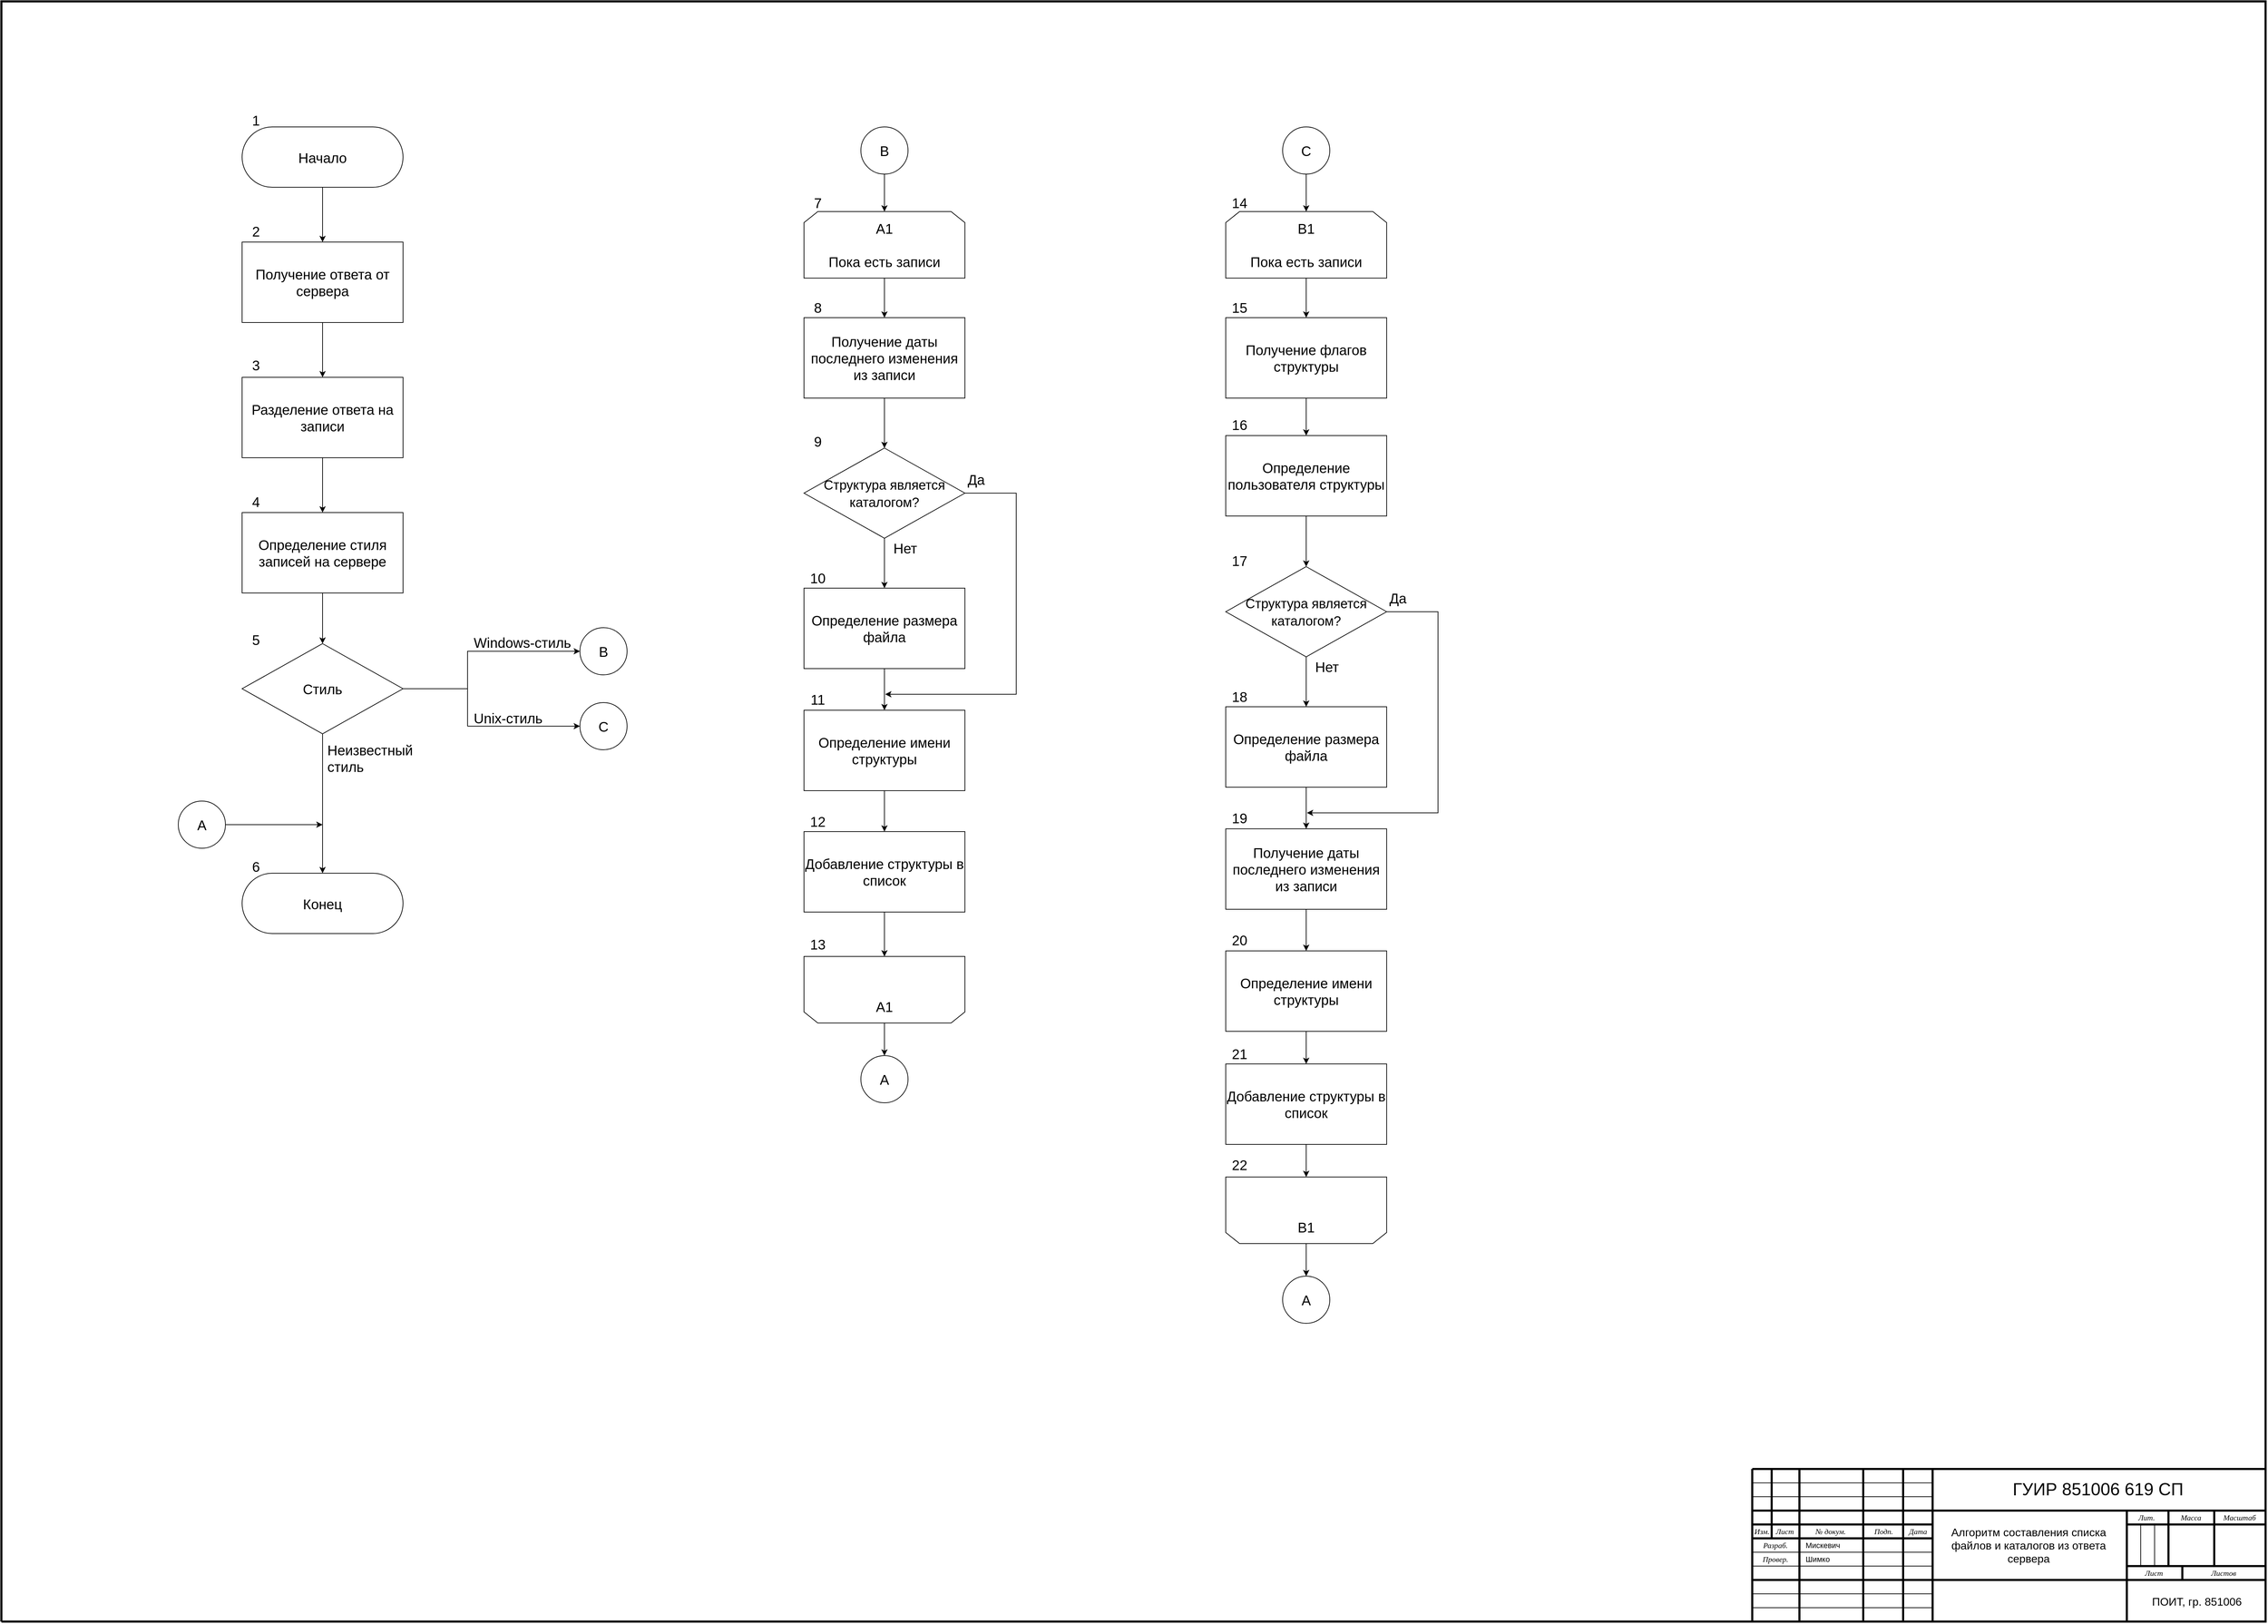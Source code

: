 <mxfile version="13.0.3" type="device"><diagram name="Page-1" id="Page-1"><mxGraphModel dx="5700" dy="592" grid="1" gridSize="1" guides="1" tooltips="1" connect="1" arrows="1" fold="1" page="1" pageScale="1" pageWidth="1169" pageHeight="827" background="none" math="0" shadow="0"><root><mxCell id="0"/><mxCell id="1" style="" parent="0"/><mxCell id="9" value="" style="verticalAlign=middle;align=center;vsdxID=1;fillColor=none;gradientColor=none;shape=stencil(nZBLDoAgDERP0z3SIyjew0SURgSD+Lu9kMZoXLhwN9O+tukAlrNpJg1SzDH4QW/URgNYgZTkjA4UkwJUgGXng+6DX1zLfmoymdXo17xh5zmRJ6Q42BWCfc2oJfdAr+Yv+AP9Cb7OJ3H/2JG1HNGz/84klThPVCc=);strokeColor=#000000;strokeWidth=3;labelBackgroundColor=none;rounded=0;html=1;whiteSpace=wrap;" parent="1" vertex="1"><mxGeometry x="-3760" y="63" width="3264" height="2336" as="geometry"/></mxCell><mxCell id="187" style="vsdxID=28;edgeStyle=none;startArrow=none;endArrow=none;startSize=5;endSize=5;strokeWidth=3;strokeColor=#000000;spacingTop=0;spacingBottom=0;spacingLeft=0;spacingRight=0;verticalAlign=middle;html=1;labelBackgroundColor=none;rounded=0;" parent="1" edge="1"><mxGeometry relative="1" as="geometry"><Array as="points"/><mxPoint x="-616" y="2319" as="sourcePoint"/><mxPoint x="-616" y="2339" as="targetPoint"/></mxGeometry></mxCell><mxCell id="186" style="vsdxID=27;edgeStyle=none;startArrow=none;endArrow=none;startSize=5;endSize=5;strokeWidth=3;strokeColor=#000000;spacingTop=0;spacingBottom=0;spacingLeft=0;spacingRight=0;verticalAlign=middle;html=1;labelBackgroundColor=none;rounded=0;" parent="1" edge="1"><mxGeometry relative="1" as="geometry"><Array as="points"/><mxPoint x="-570" y="2239" as="sourcePoint"/><mxPoint x="-570" y="2319" as="targetPoint"/></mxGeometry></mxCell><mxCell id="185" style="vsdxID=26;edgeStyle=none;startArrow=none;endArrow=none;startSize=5;endSize=5;strokeWidth=3;strokeColor=#000000;spacingTop=0;spacingBottom=0;spacingLeft=0;spacingRight=0;verticalAlign=middle;html=1;labelBackgroundColor=none;rounded=0;" parent="1" edge="1"><mxGeometry relative="1" as="geometry"><Array as="points"/><mxPoint x="-636" y="2239" as="sourcePoint"/><mxPoint x="-636" y="2319" as="targetPoint"/></mxGeometry></mxCell><mxCell id="184" style="vsdxID=25;edgeStyle=none;startArrow=none;endArrow=none;startSize=5;endSize=5;strokeColor=#000000;spacingTop=0;spacingBottom=0;spacingLeft=0;spacingRight=0;verticalAlign=middle;html=1;labelBackgroundColor=none;rounded=0;" parent="1" edge="1"><mxGeometry relative="1" as="geometry"><Array as="points"/><mxPoint x="-656" y="2259" as="sourcePoint"/><mxPoint x="-656" y="2319" as="targetPoint"/></mxGeometry></mxCell><mxCell id="183" style="vsdxID=24;edgeStyle=none;startArrow=none;endArrow=none;startSize=5;endSize=5;strokeColor=#000000;spacingTop=0;spacingBottom=0;spacingLeft=0;spacingRight=0;verticalAlign=middle;html=1;labelBackgroundColor=none;rounded=0;" parent="1" edge="1"><mxGeometry relative="1" as="geometry"><Array as="points"/><mxPoint x="-676" y="2259" as="sourcePoint"/><mxPoint x="-676" y="2319" as="targetPoint"/></mxGeometry></mxCell><mxCell id="182" style="vsdxID=23;edgeStyle=none;startArrow=none;endArrow=none;startSize=5;endSize=5;strokeWidth=3;strokeColor=#000000;spacingTop=0;spacingBottom=0;spacingLeft=0;spacingRight=0;verticalAlign=middle;html=1;labelBackgroundColor=none;rounded=0;" parent="1" edge="1"><mxGeometry relative="1" as="geometry"><mxPoint as="offset"/><Array as="points"/><mxPoint x="-696" y="2259" as="sourcePoint"/><mxPoint x="-496" y="2259" as="targetPoint"/></mxGeometry></mxCell><mxCell id="181" style="vsdxID=22;edgeStyle=none;startArrow=none;endArrow=none;startSize=5;endSize=5;strokeWidth=3;strokeColor=#000000;spacingTop=0;spacingBottom=0;spacingLeft=0;spacingRight=0;verticalAlign=middle;html=1;labelBackgroundColor=none;rounded=0;" parent="1" edge="1"><mxGeometry relative="1" as="geometry"><mxPoint as="offset"/><Array as="points"/><mxPoint x="-696" y="2319" as="sourcePoint"/><mxPoint x="-496" y="2319" as="targetPoint"/></mxGeometry></mxCell><mxCell id="180" style="vsdxID=21;edgeStyle=none;startArrow=none;endArrow=none;startSize=5;endSize=5;strokeWidth=3;strokeColor=#000000;spacingTop=0;spacingBottom=0;spacingLeft=0;spacingRight=0;verticalAlign=middle;html=1;labelBackgroundColor=none;rounded=0;" parent="1" edge="1"><mxGeometry relative="1" as="geometry"><Array as="points"/><mxPoint x="-1208" y="2179" as="sourcePoint"/><mxPoint x="-1208" y="2279" as="targetPoint"/></mxGeometry></mxCell><mxCell id="179" style="vsdxID=20;edgeStyle=none;startArrow=none;endArrow=none;startSize=5;endSize=5;strokeColor=#000000;spacingTop=0;spacingBottom=0;spacingLeft=0;spacingRight=0;verticalAlign=middle;html=1;labelBackgroundColor=none;rounded=0;" parent="1" edge="1"><mxGeometry relative="1" as="geometry"><mxPoint as="offset"/><Array as="points"/><mxPoint x="-1236" y="2199" as="sourcePoint"/><mxPoint x="-976" y="2199" as="targetPoint"/></mxGeometry></mxCell><mxCell id="178" style="vsdxID=19;edgeStyle=none;startArrow=none;endArrow=none;startSize=5;endSize=5;strokeColor=#000000;spacingTop=0;spacingBottom=0;spacingLeft=0;spacingRight=0;verticalAlign=middle;html=1;labelBackgroundColor=none;rounded=0;" parent="1" edge="1"><mxGeometry relative="1" as="geometry"><mxPoint as="offset"/><Array as="points"/><mxPoint x="-1236" y="2219" as="sourcePoint"/><mxPoint x="-976" y="2219" as="targetPoint"/></mxGeometry></mxCell><mxCell id="177" style="vsdxID=18;edgeStyle=none;startArrow=none;endArrow=none;startSize=5;endSize=5;strokeWidth=3;strokeColor=#000000;spacingTop=0;spacingBottom=0;spacingLeft=0;spacingRight=0;verticalAlign=middle;html=1;labelBackgroundColor=none;rounded=0;" parent="1" edge="1"><mxGeometry relative="1" as="geometry"><mxPoint as="offset"/><Array as="points"/><mxPoint x="-1236" y="2259" as="sourcePoint"/><mxPoint x="-976" y="2259" as="targetPoint"/></mxGeometry></mxCell><mxCell id="176" value="" style="vsdxID=17;edgeStyle=none;startArrow=none;endArrow=none;startSize=5;endSize=5;strokeWidth=3;strokeColor=#000000;spacingTop=0;spacingBottom=0;spacingLeft=0;spacingRight=0;verticalAlign=middle;html=1;labelBackgroundColor=none;rounded=0;align=center;" parent="1" edge="1"><mxGeometry relative="1" as="geometry"><mxPoint as="offset"/><Array as="points"/><mxPoint x="-1236" y="2279" as="sourcePoint"/><mxPoint x="-976" y="2279" as="targetPoint"/></mxGeometry></mxCell><mxCell id="175" style="vsdxID=16;edgeStyle=none;startArrow=none;endArrow=none;startSize=5;endSize=5;strokeColor=#000000;spacingTop=0;spacingBottom=0;spacingLeft=0;spacingRight=0;verticalAlign=middle;html=1;labelBackgroundColor=none;rounded=0;" parent="1" edge="1"><mxGeometry relative="1" as="geometry"><mxPoint as="offset"/><Array as="points"/><mxPoint x="-1236" y="2299" as="sourcePoint"/><mxPoint x="-976" y="2299" as="targetPoint"/></mxGeometry></mxCell><mxCell id="174" style="vsdxID=15;edgeStyle=none;startArrow=none;endArrow=none;startSize=5;endSize=5;strokeColor=#000000;spacingTop=0;spacingBottom=0;spacingLeft=0;spacingRight=0;verticalAlign=middle;html=1;labelBackgroundColor=none;rounded=0;" parent="1" edge="1"><mxGeometry relative="1" as="geometry"><mxPoint as="offset"/><Array as="points"/><mxPoint x="-1236" y="2319" as="sourcePoint"/><mxPoint x="-976" y="2319" as="targetPoint"/></mxGeometry></mxCell><mxCell id="173" value="" style="vsdxID=14;edgeStyle=none;startArrow=none;endArrow=none;startSize=5;endSize=5;strokeColor=#000000;spacingTop=0;spacingBottom=0;spacingLeft=0;spacingRight=0;verticalAlign=middle;html=1;labelBackgroundColor=none;rounded=0;align=center;" parent="1" edge="1"><mxGeometry relative="1" as="geometry"><mxPoint as="offset"/><Array as="points"/><mxPoint x="-1236" y="2359" as="sourcePoint"/><mxPoint x="-976" y="2359" as="targetPoint"/></mxGeometry></mxCell><mxCell id="172" style="vsdxID=13;edgeStyle=none;startArrow=none;endArrow=none;startSize=5;endSize=5;strokeColor=#000000;spacingTop=0;spacingBottom=0;spacingLeft=0;spacingRight=0;verticalAlign=middle;html=1;labelBackgroundColor=none;rounded=0;" parent="1" edge="1"><mxGeometry relative="1" as="geometry"><mxPoint as="offset"/><Array as="points"/><mxPoint x="-1236" y="2379" as="sourcePoint"/><mxPoint x="-976" y="2379" as="targetPoint"/></mxGeometry></mxCell><mxCell id="171" style="vsdxID=12;edgeStyle=none;startArrow=none;endArrow=none;startSize=5;endSize=5;strokeWidth=3;strokeColor=#000000;spacingTop=0;spacingBottom=0;spacingLeft=0;spacingRight=0;verticalAlign=middle;html=1;labelBackgroundColor=none;rounded=0;" parent="1" edge="1"><mxGeometry relative="1" as="geometry"><Array as="points"/><mxPoint x="-696" y="2399" as="sourcePoint"/><mxPoint x="-696" y="2239" as="targetPoint"/></mxGeometry></mxCell><mxCell id="170" style="vsdxID=11;edgeStyle=none;startArrow=none;endArrow=none;startSize=5;endSize=5;strokeWidth=3;strokeColor=#000000;spacingTop=0;spacingBottom=0;spacingLeft=0;spacingRight=0;verticalAlign=middle;html=1;labelBackgroundColor=none;rounded=0;" parent="1" edge="1"><mxGeometry relative="1" as="geometry"><Array as="points"/><mxPoint x="-976" y="2399" as="sourcePoint"/><mxPoint x="-976" y="2179" as="targetPoint"/></mxGeometry></mxCell><mxCell id="169" style="vsdxID=10;edgeStyle=none;startArrow=none;endArrow=none;startSize=5;endSize=5;strokeWidth=3;strokeColor=#000000;spacingTop=0;spacingBottom=0;spacingLeft=0;spacingRight=0;verticalAlign=middle;html=1;labelBackgroundColor=none;rounded=0;" parent="1" edge="1"><mxGeometry relative="1" as="geometry"><Array as="points"/><mxPoint x="-1018.5" y="2399" as="sourcePoint"/><mxPoint x="-1018.5" y="2179" as="targetPoint"/></mxGeometry></mxCell><mxCell id="168" style="vsdxID=9;edgeStyle=none;startArrow=none;endArrow=none;startSize=5;endSize=5;strokeWidth=3;strokeColor=#000000;spacingTop=0;spacingBottom=0;spacingLeft=0;spacingRight=0;verticalAlign=middle;html=1;labelBackgroundColor=none;rounded=0;" parent="1" edge="1"><mxGeometry relative="1" as="geometry"><Array as="points"/><mxPoint x="-1076" y="2399" as="sourcePoint"/><mxPoint x="-1076" y="2179" as="targetPoint"/></mxGeometry></mxCell><mxCell id="167" style="vsdxID=8;edgeStyle=none;startArrow=none;endArrow=none;startSize=5;endSize=5;strokeWidth=3;strokeColor=#000000;spacingTop=0;spacingBottom=0;spacingLeft=0;spacingRight=0;verticalAlign=middle;html=1;labelBackgroundColor=none;rounded=0;" parent="1" edge="1"><mxGeometry relative="1" as="geometry"><Array as="points"/><mxPoint x="-1168" y="2399" as="sourcePoint"/><mxPoint x="-1168" y="2179" as="targetPoint"/></mxGeometry></mxCell><mxCell id="166" value="" style="vsdxID=7;edgeStyle=none;startArrow=none;endArrow=none;startSize=5;endSize=5;strokeWidth=3;strokeColor=#000000;spacingTop=0;spacingBottom=0;spacingLeft=0;spacingRight=0;verticalAlign=middle;html=1;labelBackgroundColor=none;rounded=0;align=center;" parent="1" edge="1"><mxGeometry relative="1" as="geometry"><mxPoint as="offset"/><Array as="points"/><mxPoint x="-1236" y="2339" as="sourcePoint"/><mxPoint x="-496" y="2339" as="targetPoint"/></mxGeometry></mxCell><mxCell id="165" style="vsdxID=6;edgeStyle=none;startArrow=none;endArrow=none;startSize=5;endSize=5;strokeWidth=3;strokeColor=#000000;spacingTop=0;spacingBottom=0;spacingLeft=0;spacingRight=0;verticalAlign=middle;html=1;labelBackgroundColor=none;rounded=0;" parent="1" edge="1"><mxGeometry relative="1" as="geometry"><mxPoint as="offset"/><Array as="points"/><mxPoint x="-1236" y="2239" as="sourcePoint"/><mxPoint x="-496" y="2239" as="targetPoint"/></mxGeometry></mxCell><mxCell id="164" style="vsdxID=2;edgeStyle=none;startArrow=none;endArrow=none;startSize=5;endSize=5;strokeWidth=3;strokeColor=#000000;spacingTop=0;spacingBottom=0;spacingLeft=0;spacingRight=0;verticalAlign=middle;html=1;labelBackgroundColor=none;rounded=0;" parent="1" edge="1"><mxGeometry relative="1" as="geometry"><mxPoint as="offset"/><Array as="points"/><mxPoint x="-1236" y="2179" as="sourcePoint"/><mxPoint x="-496" y="2179" as="targetPoint"/></mxGeometry></mxCell><mxCell id="163" style="vsdxID=5;edgeStyle=none;startArrow=none;endArrow=none;startSize=5;endSize=5;strokeWidth=3;strokeColor=#000000;spacingTop=0;spacingBottom=0;spacingLeft=0;spacingRight=0;verticalAlign=middle;html=1;labelBackgroundColor=none;rounded=0;" parent="1" edge="1"><mxGeometry relative="1" as="geometry"><Array as="points"/><mxPoint x="-1236" y="2399" as="sourcePoint"/><mxPoint x="-1236" y="2179" as="targetPoint"/></mxGeometry></mxCell><mxCell id="10" value="&lt;font style=&quot;font-size:11px;font-family:Arial Cyr;color:#000000;direction:ltr;letter-spacing:0px;line-height:120%;opacity:1&quot;&gt;&lt;i&gt;Провер.&lt;br/&gt;&lt;/i&gt;&lt;/font&gt;" style="verticalAlign=middle;align=center;vsdxID=32;fillColor=none;gradientColor=none;strokeColor=none;labelBackgroundColor=none;rounded=0;html=1;whiteSpace=wrap;" parent="1" vertex="1"><mxGeometry x="-1235" y="2299" width="65" height="19" as="geometry"/></mxCell><mxCell id="11" value="&lt;font style=&quot;font-size:11px;font-family:Arial Cyr;color:#000000;direction:ltr;letter-spacing:0px;line-height:120%;opacity:1&quot;&gt;&lt;i&gt;Разраб.&lt;br/&gt;&lt;/i&gt;&lt;/font&gt;" style="verticalAlign=middle;align=center;vsdxID=33;fillColor=none;gradientColor=none;strokeColor=none;labelBackgroundColor=none;rounded=0;html=1;whiteSpace=wrap;" parent="1" vertex="1"><mxGeometry x="-1235" y="2280" width="65" height="17" as="geometry"/></mxCell><mxCell id="12" value="&lt;font style=&quot;font-size:11px;font-family:Arial Cyr;color:#000000;direction:ltr;letter-spacing:0px;line-height:120%;opacity:1&quot;&gt;&lt;i&gt;Изм.&lt;br/&gt;&lt;/i&gt;&lt;/font&gt;" style="verticalAlign=middle;align=center;vsdxID=34;fillColor=none;gradientColor=none;strokeColor=none;labelBackgroundColor=none;rounded=0;html=1;whiteSpace=wrap;" parent="1" vertex="1"><mxGeometry x="-1240" y="2260" width="36" height="17" as="geometry"/></mxCell><mxCell id="13" value="&lt;font style=&quot;font-size:11px;font-family:Arial Cyr;color:#000000;direction:ltr;letter-spacing:0px;line-height:120%;opacity:1&quot;&gt;&lt;i&gt;Лист&lt;br/&gt;&lt;/i&gt;&lt;/font&gt;" style="verticalAlign=middle;align=center;vsdxID=35;fillColor=none;gradientColor=none;strokeColor=none;labelBackgroundColor=none;rounded=0;html=1;whiteSpace=wrap;" parent="1" vertex="1"><mxGeometry x="-1210" y="2260" width="42" height="17" as="geometry"/></mxCell><mxCell id="14" value="&lt;font style=&quot;font-size:11px;font-family:Arial Cyr;color:#000000;direction:ltr;letter-spacing:0px;line-height:120%;opacity:1&quot;&gt;&lt;i&gt;№ докум.&lt;br/&gt;&lt;/i&gt;&lt;/font&gt;" style="verticalAlign=middle;align=center;vsdxID=36;fillColor=none;gradientColor=none;strokeColor=none;labelBackgroundColor=none;rounded=0;html=1;whiteSpace=wrap;" parent="1" vertex="1"><mxGeometry x="-1167" y="2260" width="88" height="17" as="geometry"/></mxCell><mxCell id="15" value="&lt;font style=&quot;font-size:11px;font-family:Arial Cyr;color:#000000;direction:ltr;letter-spacing:0px;line-height:120%;opacity:1&quot;&gt;&lt;i&gt;Подп.&lt;br/&gt;&lt;/i&gt;&lt;/font&gt;" style="verticalAlign=middle;align=center;vsdxID=41;fillColor=none;gradientColor=none;strokeColor=none;labelBackgroundColor=none;rounded=0;html=1;whiteSpace=wrap;" parent="1" vertex="1"><mxGeometry x="-1075" y="2260" width="57" height="17" as="geometry"/></mxCell><mxCell id="16" value="&lt;font style=&quot;font-size:11px;font-family:Arial Cyr;color:#000000;direction:ltr;letter-spacing:0px;line-height:120%;opacity:1&quot;&gt;&lt;i&gt;Дата&lt;br/&gt;&lt;/i&gt;&lt;/font&gt;" style="verticalAlign=middle;align=center;vsdxID=42;fillColor=none;gradientColor=none;strokeColor=none;labelBackgroundColor=none;rounded=0;html=1;whiteSpace=wrap;" parent="1" vertex="1"><mxGeometry x="-1018" y="2260" width="42" height="17" as="geometry"/></mxCell><mxCell id="17" value="&lt;font style=&quot;font-size:11px;font-family:Arial Cyr;color:#000000;direction:ltr;letter-spacing:0px;line-height:120%;opacity:1&quot;&gt;&lt;i&gt;Лит.&lt;br/&gt;&lt;/i&gt;&lt;/font&gt;" style="verticalAlign=middle;align=center;vsdxID=43;fillColor=none;gradientColor=none;strokeColor=none;labelBackgroundColor=none;rounded=0;html=1;whiteSpace=wrap;" parent="1" vertex="1"><mxGeometry x="-696" y="2240" width="57" height="17" as="geometry"/></mxCell><mxCell id="18" value="&lt;font style=&quot;font-size:11px;font-family:Arial Cyr;color:#000000;direction:ltr;letter-spacing:0px;line-height:120%;opacity:1&quot;&gt;&lt;i&gt;Масса&lt;br/&gt;&lt;/i&gt;&lt;/font&gt;" style="verticalAlign=middle;align=center;vsdxID=44;fillColor=none;gradientColor=none;strokeColor=none;labelBackgroundColor=none;rounded=0;html=1;whiteSpace=wrap;" parent="1" vertex="1"><mxGeometry x="-635" y="2240" width="63" height="17" as="geometry"/></mxCell><mxCell id="19" value="&lt;font style=&quot;font-size:11px;font-family:Arial Cyr;color:#000000;direction:ltr;letter-spacing:0px;line-height:120%;opacity:1&quot;&gt;&lt;i&gt;Масштаб&lt;br/&gt;&lt;/i&gt;&lt;/font&gt;" style="verticalAlign=middle;align=center;vsdxID=45;fillColor=none;gradientColor=none;strokeColor=none;labelBackgroundColor=none;rounded=0;html=1;whiteSpace=wrap;" parent="1" vertex="1"><mxGeometry x="-569" y="2240" width="71" height="17" as="geometry"/></mxCell><mxCell id="20" value="&lt;font style=&quot;font-size:11px;font-family:Arial Cyr;color:#000000;direction:ltr;letter-spacing:0px;line-height:120%;opacity:1&quot;&gt;&lt;i&gt;Листов&lt;br/&gt;&lt;/i&gt;&lt;/font&gt;" style="verticalAlign=middle;align=center;vsdxID=46;fillColor=none;gradientColor=none;strokeColor=none;labelBackgroundColor=none;rounded=0;html=1;whiteSpace=wrap;" parent="1" vertex="1"><mxGeometry x="-615" y="2320" width="117" height="17" as="geometry"/></mxCell><mxCell id="21" value="&lt;font style=&quot;font-size:11px;font-family:Arial Cyr;color:#000000;direction:ltr;letter-spacing:0px;line-height:120%;opacity:1&quot;&gt;&lt;i&gt;Лист&lt;br/&gt;&lt;/i&gt;&lt;/font&gt;" style="verticalAlign=middle;align=center;vsdxID=47;fillColor=none;gradientColor=none;strokeColor=none;labelBackgroundColor=none;rounded=0;html=1;whiteSpace=wrap;" parent="1" vertex="1"><mxGeometry x="-695" y="2320" width="76" height="17" as="geometry"/></mxCell><mxCell id="22" value="&lt;p style=&quot;margin-left: 0 ; margin-right: 0 ; margin-top: 0px ; margin-bottom: 0px ; text-indent: 0 ; direction: ltr&quot;&gt;&lt;font style=&quot;font-size: 25px ; font-family: &amp;#34;arial&amp;#34; ; color: #000000 ; direction: ltr ; letter-spacing: 0px ; line-height: 120% ; opacity: 1&quot;&gt;ГУИР 8&lt;/font&gt;&lt;font style=&quot;font-size: 25px ; font-family: &amp;#34;arial&amp;#34; ; color: #000000 ; direction: ltr ; letter-spacing: 0px ; line-height: 120% ; opacity: 1&quot;&gt;51006&lt;/font&gt;&lt;font style=&quot;font-size: 25px ; font-family: &amp;#34;arial&amp;#34; ; color: #000000 ; direction: ltr ; letter-spacing: 0px ; line-height: 120% ; opacity: 1&quot;&gt; &lt;/font&gt;&lt;font style=&quot;font-size: 25px ; font-family: &amp;#34;arial&amp;#34; ; color: #000000 ; direction: ltr ; letter-spacing: 0px ; line-height: 120% ; opacity: 1&quot;&gt;619&lt;/font&gt;&lt;font style=&quot;font-size: 25px ; font-family: &amp;#34;arial&amp;#34; ; color: #000000 ; direction: ltr ; letter-spacing: 0px ; line-height: 120% ; opacity: 1&quot;&gt;&amp;nbsp;СП&lt;/font&gt;&lt;font style=&quot;font-size: 19px ; color: #000000 ; direction: ltr ; letter-spacing: 0px ; line-height: 120% ; opacity: 1&quot;&gt;&lt;i&gt;&lt;br&gt;&lt;/i&gt;&lt;/font&gt;&lt;/p&gt;" style="verticalAlign=middle;align=center;vsdxID=97;fillColor=none;gradientColor=none;strokeColor=none;labelBackgroundColor=none;rounded=0;html=1;whiteSpace=wrap;" parent="1" vertex="1"><mxGeometry x="-977" y="2177" width="479" height="60" as="geometry"/></mxCell><mxCell id="23" value="&lt;font style=&quot;font-size: 16px ; font-family: &amp;#34;arial&amp;#34; ; color: #000000 ; direction: ltr ; letter-spacing: 0px ; line-height: 120% ; opacity: 1&quot;&gt;Алгоритм составления списка&lt;br&gt;файлов и каталогов из ответа&lt;br&gt;сервера&lt;br&gt;&lt;/font&gt;" style="verticalAlign=middle;align=center;vsdxID=98;fillColor=none;gradientColor=none;strokeColor=none;labelBackgroundColor=none;rounded=0;html=1;whiteSpace=wrap;" parent="1" vertex="1"><mxGeometry x="-977" y="2238" width="279" height="101" as="geometry"/></mxCell><mxCell id="137" value="&lt;font style=&quot;font-size: 16px ; font-family: &amp;#34;arial&amp;#34; ; color: #000000 ; direction: ltr ; letter-spacing: 0px ; line-height: 120% ; opacity: 1&quot;&gt;ПОИТ, гр. 851006&lt;br&gt;&lt;/font&gt;" style="verticalAlign=middle;align=center;vsdxID=256;fillColor=none;gradientColor=none;shape=stencil(nZBLDoAgDERP0z3SIyjew0SURgSD+Lu9kMZoXLhwN9O+tukAlrNpJg1SzDH4QW/URgNYgZTkjA4UkwJUgGXng+6DX1zLfmoymdXo17xh5zmRJ6Q42BWCfc2oJfdAr+Yv+AP9Cb7OJ3H/2JG1HNGz/84klThPVCc=);strokeColor=none;labelBackgroundColor=none;rounded=0;html=1;whiteSpace=wrap;" parent="1" vertex="1"><mxGeometry x="-696" y="2342" width="202" height="56" as="geometry"/></mxCell><mxCell id="138" value="&lt;font style=&quot;font-size: 11px ; font-family: &amp;#34;arial&amp;#34; ; color: #000000 ; direction: ltr ; letter-spacing: 0px ; line-height: 120% ; opacity: 1&quot;&gt;Мискевич&lt;br&gt;&lt;/font&gt;" style="verticalAlign=middle;align=left;vsdxID=257;fillColor=none;gradientColor=none;shape=stencil(nZBLDoAgDERP0z3SIyjew0SURgSD+Lu9kMZoXLhwN9O+tukAlrNpJg1SzDH4QW/URgNYgZTkjA4UkwJUgGXng+6DX1zLfmoymdXo17xh5zmRJ6Q42BWCfc2oJfdAr+Yv+AP9Cb7OJ3H/2JG1HNGz/84klThPVCc=);strokeColor=none;labelBackgroundColor=none;rounded=0;html=1;whiteSpace=wrap;" parent="1" vertex="1"><mxGeometry x="-1161" y="2278.5" width="76" height="20" as="geometry"/></mxCell><mxCell id="139" value="&lt;font style=&quot;font-size: 11px ; font-family: &amp;#34;arial&amp;#34; ; color: #000000 ; direction: ltr ; letter-spacing: 0px ; line-height: 120% ; opacity: 1&quot;&gt;Шимко&lt;br&gt;&lt;/font&gt;" style="verticalAlign=middle;align=left;vsdxID=259;fillColor=none;gradientColor=none;shape=stencil(nZBLDoAgDERP0z3SIyjew0SURgSD+Lu9kMZoXLhwN9O+tukAlrNpJg1SzDH4QW/URgNYgZTkjA4UkwJUgGXng+6DX1zLfmoymdXo17xh5zmRJ6Q42BWCfc2oJfdAr+Yv+AP9Cb7OJ3H/2JG1HNGz/84klThPVCc=);strokeColor=none;labelBackgroundColor=none;rounded=0;html=1;whiteSpace=wrap;" parent="1" vertex="1"><mxGeometry x="-1161" y="2300" width="64" height="17" as="geometry"/></mxCell><mxCell id="K4WCHlvxsYglgdNWJ7Ca-189" value="" style="edgeStyle=orthogonalEdgeStyle;rounded=0;orthogonalLoop=1;jettySize=auto;html=1;" parent="1" source="NdEdNKgXSNXEEGzLqOUd-222" target="K4WCHlvxsYglgdNWJ7Ca-188" edge="1"><mxGeometry relative="1" as="geometry"/></mxCell><mxCell id="NdEdNKgXSNXEEGzLqOUd-222" value="&lt;font style=&quot;font-size: 20px;&quot;&gt;Начало&lt;/font&gt;" style="rounded=1;whiteSpace=wrap;html=1;align=center;arcSize=50;fontSize=20;" parent="1" vertex="1"><mxGeometry x="-3413" y="244" width="232" height="87" as="geometry"/></mxCell><mxCell id="NdEdNKgXSNXEEGzLqOUd-309" value="1" style="text;html=1;strokeColor=none;fillColor=none;align=center;verticalAlign=middle;whiteSpace=wrap;rounded=0;fontSize=20;" parent="1" vertex="1"><mxGeometry x="-3413" y="224" width="40" height="20" as="geometry"/></mxCell><mxCell id="fA3ZetFveomSPNC6U7Pi-217" style="edgeStyle=orthogonalEdgeStyle;rounded=0;orthogonalLoop=1;jettySize=auto;html=1;exitX=1;exitY=0.5;exitDx=0;exitDy=0;entryX=0;entryY=0.5;entryDx=0;entryDy=0;" parent="1" edge="1"><mxGeometry relative="1" as="geometry"><mxPoint x="1275.5" y="950.5" as="sourcePoint"/></mxGeometry></mxCell><mxCell id="fA3ZetFveomSPNC6U7Pi-216" style="edgeStyle=orthogonalEdgeStyle;rounded=0;orthogonalLoop=1;jettySize=auto;html=1;exitX=1;exitY=0.5;exitDx=0;exitDy=0;entryX=0;entryY=0.5;entryDx=0;entryDy=0;" parent="1" edge="1"><mxGeometry relative="1" as="geometry"><mxPoint x="1510" y="950.5" as="sourcePoint"/></mxGeometry></mxCell><mxCell id="fA3ZetFveomSPNC6U7Pi-228" style="edgeStyle=orthogonalEdgeStyle;rounded=0;orthogonalLoop=1;jettySize=auto;html=1;exitX=1;exitY=0.5;exitDx=0;exitDy=0;entryX=0;entryY=0.5;entryDx=0;entryDy=0;" parent="1" edge="1"><mxGeometry relative="1" as="geometry"><mxPoint x="1275.5" y="1080.5" as="sourcePoint"/></mxGeometry></mxCell><mxCell id="K4WCHlvxsYglgdNWJ7Ca-191" value="" style="edgeStyle=orthogonalEdgeStyle;rounded=0;orthogonalLoop=1;jettySize=auto;html=1;fontSize=20;" parent="1" source="K4WCHlvxsYglgdNWJ7Ca-188" target="K4WCHlvxsYglgdNWJ7Ca-190" edge="1"><mxGeometry relative="1" as="geometry"/></mxCell><mxCell id="K4WCHlvxsYglgdNWJ7Ca-188" value="Получение ответа от сервера" style="rounded=0;whiteSpace=wrap;html=1;fontSize=20;" parent="1" vertex="1"><mxGeometry x="-3413" y="410" width="232" height="116" as="geometry"/></mxCell><mxCell id="K4WCHlvxsYglgdNWJ7Ca-198" value="" style="edgeStyle=orthogonalEdgeStyle;rounded=0;orthogonalLoop=1;jettySize=auto;html=1;fontSize=20;" parent="1" source="K4WCHlvxsYglgdNWJ7Ca-190" target="K4WCHlvxsYglgdNWJ7Ca-192" edge="1"><mxGeometry relative="1" as="geometry"/></mxCell><mxCell id="K4WCHlvxsYglgdNWJ7Ca-190" value="Разделение ответа на записи" style="rounded=0;whiteSpace=wrap;html=1;fontSize=20;" parent="1" vertex="1"><mxGeometry x="-3413" y="605" width="232" height="116" as="geometry"/></mxCell><mxCell id="K4WCHlvxsYglgdNWJ7Ca-197" value="" style="edgeStyle=orthogonalEdgeStyle;rounded=0;orthogonalLoop=1;jettySize=auto;html=1;fontSize=20;" parent="1" source="K4WCHlvxsYglgdNWJ7Ca-192" target="K4WCHlvxsYglgdNWJ7Ca-196" edge="1"><mxGeometry relative="1" as="geometry"/></mxCell><mxCell id="K4WCHlvxsYglgdNWJ7Ca-192" value="Определение стиля записей на сервере" style="rounded=0;whiteSpace=wrap;html=1;fontSize=20;" parent="1" vertex="1"><mxGeometry x="-3413" y="800" width="232" height="116" as="geometry"/></mxCell><mxCell id="K4WCHlvxsYglgdNWJ7Ca-193" value="2" style="text;html=1;strokeColor=none;fillColor=none;align=center;verticalAlign=middle;whiteSpace=wrap;rounded=0;fontSize=20;" parent="1" vertex="1"><mxGeometry x="-3413" y="384" width="40" height="20" as="geometry"/></mxCell><mxCell id="K4WCHlvxsYglgdNWJ7Ca-194" value="3" style="text;html=1;strokeColor=none;fillColor=none;align=center;verticalAlign=middle;whiteSpace=wrap;rounded=0;fontSize=20;" parent="1" vertex="1"><mxGeometry x="-3413" y="577" width="40" height="20" as="geometry"/></mxCell><mxCell id="K4WCHlvxsYglgdNWJ7Ca-195" value="4" style="text;html=1;strokeColor=none;fillColor=none;align=center;verticalAlign=middle;whiteSpace=wrap;rounded=0;fontSize=20;" parent="1" vertex="1"><mxGeometry x="-3413" y="774" width="40" height="20" as="geometry"/></mxCell><mxCell id="K4WCHlvxsYglgdNWJ7Ca-206" value="" style="edgeStyle=orthogonalEdgeStyle;rounded=0;orthogonalLoop=1;jettySize=auto;html=1;fontSize=20;entryX=0.5;entryY=0;entryDx=0;entryDy=0;" parent="1" source="K4WCHlvxsYglgdNWJ7Ca-196" target="K4WCHlvxsYglgdNWJ7Ca-204" edge="1"><mxGeometry relative="1" as="geometry"><mxPoint x="-3297" y="1199" as="targetPoint"/></mxGeometry></mxCell><mxCell id="K4WCHlvxsYglgdNWJ7Ca-214" value="" style="edgeStyle=orthogonalEdgeStyle;rounded=0;orthogonalLoop=1;jettySize=auto;html=1;fontSize=20;entryX=0;entryY=0.5;entryDx=0;entryDy=0;" parent="1" source="K4WCHlvxsYglgdNWJ7Ca-196" target="K4WCHlvxsYglgdNWJ7Ca-210" edge="1"><mxGeometry relative="1" as="geometry"><mxPoint x="-3101" y="1054" as="targetPoint"/><Array as="points"><mxPoint x="-3088" y="1054"/><mxPoint x="-3088" y="1000"/><mxPoint x="-2926" y="1000"/></Array></mxGeometry></mxCell><mxCell id="K4WCHlvxsYglgdNWJ7Ca-196" value="Стиль" style="rhombus;whiteSpace=wrap;html=1;fontSize=20;" parent="1" vertex="1"><mxGeometry x="-3413" y="989" width="232" height="130" as="geometry"/></mxCell><mxCell id="K4WCHlvxsYglgdNWJ7Ca-199" value="5" style="text;html=1;strokeColor=none;fillColor=none;align=center;verticalAlign=middle;whiteSpace=wrap;rounded=0;fontSize=20;" parent="1" vertex="1"><mxGeometry x="-3413" y="973" width="40" height="20" as="geometry"/></mxCell><mxCell id="K4WCHlvxsYglgdNWJ7Ca-204" value="&lt;font style=&quot;font-size: 20px&quot;&gt;Конец&lt;/font&gt;" style="rounded=1;whiteSpace=wrap;html=1;align=center;arcSize=50;fontSize=20;" parent="1" vertex="1"><mxGeometry x="-3413" y="1320" width="232" height="87" as="geometry"/></mxCell><mxCell id="K4WCHlvxsYglgdNWJ7Ca-207" value="6" style="text;html=1;strokeColor=none;fillColor=none;align=center;verticalAlign=middle;whiteSpace=wrap;rounded=0;fontSize=20;" parent="1" vertex="1"><mxGeometry x="-3413" y="1300" width="40" height="20" as="geometry"/></mxCell><mxCell id="K4WCHlvxsYglgdNWJ7Ca-208" value="Неизвестный&lt;br&gt;стиль" style="text;html=1;strokeColor=none;fillColor=none;align=left;verticalAlign=middle;whiteSpace=wrap;rounded=0;fontSize=20;" parent="1" vertex="1"><mxGeometry x="-3292" y="1122" width="136" height="64" as="geometry"/></mxCell><mxCell id="K4WCHlvxsYglgdNWJ7Ca-210" value="B" style="ellipse;whiteSpace=wrap;html=1;aspect=fixed;fontSize=20;align=center;" parent="1" vertex="1"><mxGeometry x="-2926" y="966" width="68" height="68" as="geometry"/></mxCell><mxCell id="K4WCHlvxsYglgdNWJ7Ca-212" value="C" style="ellipse;whiteSpace=wrap;html=1;aspect=fixed;fontSize=20;align=center;" parent="1" vertex="1"><mxGeometry x="-2926" y="1074" width="68" height="68" as="geometry"/></mxCell><mxCell id="K4WCHlvxsYglgdNWJ7Ca-216" value="" style="endArrow=none;html=1;fontSize=20;" parent="1" edge="1"><mxGeometry width="50" height="50" relative="1" as="geometry"><mxPoint x="-3088" y="1108" as="sourcePoint"/><mxPoint x="-3088" y="1054" as="targetPoint"/></mxGeometry></mxCell><mxCell id="K4WCHlvxsYglgdNWJ7Ca-219" value="" style="edgeStyle=orthogonalEdgeStyle;rounded=0;orthogonalLoop=1;jettySize=auto;html=1;fontSize=20;" parent="1" source="K4WCHlvxsYglgdNWJ7Ca-217" edge="1"><mxGeometry relative="1" as="geometry"><mxPoint x="-3297" y="1250" as="targetPoint"/></mxGeometry></mxCell><mxCell id="K4WCHlvxsYglgdNWJ7Ca-217" value="A" style="ellipse;whiteSpace=wrap;html=1;aspect=fixed;fontSize=20;align=center;" parent="1" vertex="1"><mxGeometry x="-3505" y="1216" width="68" height="68" as="geometry"/></mxCell><mxCell id="K4WCHlvxsYglgdNWJ7Ca-220" value="" style="endArrow=classic;html=1;fontSize=20;entryX=0;entryY=0.5;entryDx=0;entryDy=0;" parent="1" target="K4WCHlvxsYglgdNWJ7Ca-212" edge="1"><mxGeometry width="50" height="50" relative="1" as="geometry"><mxPoint x="-3088" y="1108" as="sourcePoint"/><mxPoint x="-2935" y="1125" as="targetPoint"/></mxGeometry></mxCell><mxCell id="K4WCHlvxsYglgdNWJ7Ca-221" value="Windows-стиль" style="text;html=1;strokeColor=none;fillColor=none;align=left;verticalAlign=middle;whiteSpace=wrap;rounded=0;fontSize=20;" parent="1" vertex="1"><mxGeometry x="-3081" y="975" width="155" height="24" as="geometry"/></mxCell><mxCell id="K4WCHlvxsYglgdNWJ7Ca-222" value="Unix-стиль" style="text;html=1;strokeColor=none;fillColor=none;align=left;verticalAlign=middle;whiteSpace=wrap;rounded=0;fontSize=20;" parent="1" vertex="1"><mxGeometry x="-3081" y="1085" width="155" height="21" as="geometry"/></mxCell><mxCell id="K4WCHlvxsYglgdNWJ7Ca-225" value="" style="edgeStyle=orthogonalEdgeStyle;rounded=0;orthogonalLoop=1;jettySize=auto;html=1;fontSize=20;" parent="1" source="K4WCHlvxsYglgdNWJ7Ca-223" target="K4WCHlvxsYglgdNWJ7Ca-224" edge="1"><mxGeometry relative="1" as="geometry"/></mxCell><mxCell id="K4WCHlvxsYglgdNWJ7Ca-223" value="B" style="ellipse;whiteSpace=wrap;html=1;aspect=fixed;fontSize=20;align=center;" parent="1" vertex="1"><mxGeometry x="-2521" y="244" width="68" height="68" as="geometry"/></mxCell><mxCell id="K4WCHlvxsYglgdNWJ7Ca-230" value="" style="edgeStyle=orthogonalEdgeStyle;rounded=0;orthogonalLoop=1;jettySize=auto;html=1;fontSize=20;" parent="1" source="K4WCHlvxsYglgdNWJ7Ca-224" target="K4WCHlvxsYglgdNWJ7Ca-228" edge="1"><mxGeometry relative="1" as="geometry"/></mxCell><mxCell id="K4WCHlvxsYglgdNWJ7Ca-224" value="A1&lt;br&gt;&lt;br&gt;Пока есть записи" style="shape=loopLimit;whiteSpace=wrap;html=1;fontSize=20;align=center;" parent="1" vertex="1"><mxGeometry x="-2603" y="366" width="232" height="96" as="geometry"/></mxCell><mxCell id="K4WCHlvxsYglgdNWJ7Ca-226" value="7" style="text;html=1;strokeColor=none;fillColor=none;align=center;verticalAlign=middle;whiteSpace=wrap;rounded=0;fontSize=20;" parent="1" vertex="1"><mxGeometry x="-2603" y="343" width="40" height="20" as="geometry"/></mxCell><mxCell id="K4WCHlvxsYglgdNWJ7Ca-234" value="" style="edgeStyle=orthogonalEdgeStyle;rounded=0;orthogonalLoop=1;jettySize=auto;html=1;fontSize=20;" parent="1" source="K4WCHlvxsYglgdNWJ7Ca-228" target="K4WCHlvxsYglgdNWJ7Ca-233" edge="1"><mxGeometry relative="1" as="geometry"/></mxCell><mxCell id="K4WCHlvxsYglgdNWJ7Ca-228" value="Получение даты последнего изменения из записи" style="rounded=0;whiteSpace=wrap;html=1;fontSize=20;" parent="1" vertex="1"><mxGeometry x="-2603" y="519" width="232" height="116" as="geometry"/></mxCell><mxCell id="K4WCHlvxsYglgdNWJ7Ca-244" value="" style="edgeStyle=orthogonalEdgeStyle;rounded=0;orthogonalLoop=1;jettySize=auto;html=1;fontSize=20;" parent="1" source="K4WCHlvxsYglgdNWJ7Ca-231" target="K4WCHlvxsYglgdNWJ7Ca-237" edge="1"><mxGeometry relative="1" as="geometry"/></mxCell><mxCell id="K4WCHlvxsYglgdNWJ7Ca-231" value="Определение размера файла" style="rounded=0;whiteSpace=wrap;html=1;fontSize=20;" parent="1" vertex="1"><mxGeometry x="-2603" y="909" width="232" height="116" as="geometry"/></mxCell><mxCell id="K4WCHlvxsYglgdNWJ7Ca-235" value="" style="edgeStyle=orthogonalEdgeStyle;rounded=0;orthogonalLoop=1;jettySize=auto;html=1;fontSize=20;" parent="1" source="K4WCHlvxsYglgdNWJ7Ca-233" target="K4WCHlvxsYglgdNWJ7Ca-231" edge="1"><mxGeometry relative="1" as="geometry"/></mxCell><mxCell id="K4WCHlvxsYglgdNWJ7Ca-247" value="" style="edgeStyle=orthogonalEdgeStyle;rounded=0;orthogonalLoop=1;jettySize=auto;html=1;fontSize=20;" parent="1" source="K4WCHlvxsYglgdNWJ7Ca-233" edge="1"><mxGeometry relative="1" as="geometry"><mxPoint x="-2486" y="1062" as="targetPoint"/><Array as="points"><mxPoint x="-2297" y="772"/><mxPoint x="-2297" y="1062"/></Array></mxGeometry></mxCell><mxCell id="K4WCHlvxsYglgdNWJ7Ca-233" value="&lt;font style=&quot;font-size: 19px&quot;&gt;Структура является каталогом?&lt;/font&gt;" style="rhombus;whiteSpace=wrap;html=1;fontSize=20;" parent="1" vertex="1"><mxGeometry x="-2603" y="707" width="232" height="130" as="geometry"/></mxCell><mxCell id="K4WCHlvxsYglgdNWJ7Ca-236" value="Нет" style="text;html=1;strokeColor=none;fillColor=none;align=left;verticalAlign=middle;whiteSpace=wrap;rounded=0;fontSize=20;" parent="1" vertex="1"><mxGeometry x="-2476" y="837" width="45" height="28" as="geometry"/></mxCell><mxCell id="K4WCHlvxsYglgdNWJ7Ca-294" value="" style="edgeStyle=orthogonalEdgeStyle;rounded=0;orthogonalLoop=1;jettySize=auto;html=1;fontSize=20;" parent="1" source="K4WCHlvxsYglgdNWJ7Ca-237" target="K4WCHlvxsYglgdNWJ7Ca-250" edge="1"><mxGeometry relative="1" as="geometry"/></mxCell><mxCell id="K4WCHlvxsYglgdNWJ7Ca-237" value="Определение имени структуры" style="rounded=0;whiteSpace=wrap;html=1;fontSize=20;" parent="1" vertex="1"><mxGeometry x="-2603" y="1085" width="232" height="116" as="geometry"/></mxCell><mxCell id="K4WCHlvxsYglgdNWJ7Ca-239" value="8" style="text;html=1;strokeColor=none;fillColor=none;align=center;verticalAlign=middle;whiteSpace=wrap;rounded=0;fontSize=20;" parent="1" vertex="1"><mxGeometry x="-2603" y="494" width="40" height="20" as="geometry"/></mxCell><mxCell id="K4WCHlvxsYglgdNWJ7Ca-240" value="9" style="text;html=1;strokeColor=none;fillColor=none;align=center;verticalAlign=middle;whiteSpace=wrap;rounded=0;fontSize=20;" parent="1" vertex="1"><mxGeometry x="-2603" y="687" width="40" height="20" as="geometry"/></mxCell><mxCell id="K4WCHlvxsYglgdNWJ7Ca-241" value="10" style="text;html=1;strokeColor=none;fillColor=none;align=center;verticalAlign=middle;whiteSpace=wrap;rounded=0;fontSize=20;" parent="1" vertex="1"><mxGeometry x="-2603" y="884" width="40" height="20" as="geometry"/></mxCell><mxCell id="K4WCHlvxsYglgdNWJ7Ca-242" value="11" style="text;html=1;strokeColor=none;fillColor=none;align=center;verticalAlign=middle;whiteSpace=wrap;rounded=0;fontSize=20;" parent="1" vertex="1"><mxGeometry x="-2603" y="1059" width="40" height="20" as="geometry"/></mxCell><mxCell id="K4WCHlvxsYglgdNWJ7Ca-243" value="12" style="text;html=1;strokeColor=none;fillColor=none;align=center;verticalAlign=middle;whiteSpace=wrap;rounded=0;fontSize=20;" parent="1" vertex="1"><mxGeometry x="-2603" y="1235" width="40" height="20" as="geometry"/></mxCell><mxCell id="K4WCHlvxsYglgdNWJ7Ca-248" value="Да" style="text;html=1;strokeColor=none;fillColor=none;align=left;verticalAlign=middle;whiteSpace=wrap;rounded=0;fontSize=20;" parent="1" vertex="1"><mxGeometry x="-2369" y="738" width="45" height="28" as="geometry"/></mxCell><mxCell id="K4WCHlvxsYglgdNWJ7Ca-256" value="" style="edgeStyle=orthogonalEdgeStyle;rounded=0;orthogonalLoop=1;jettySize=auto;html=1;fontSize=20;" parent="1" source="K4WCHlvxsYglgdNWJ7Ca-249" target="K4WCHlvxsYglgdNWJ7Ca-255" edge="1"><mxGeometry relative="1" as="geometry"/></mxCell><mxCell id="K4WCHlvxsYglgdNWJ7Ca-249" value="&lt;br&gt;&lt;br&gt;А1" style="shape=loopLimit;whiteSpace=wrap;html=1;fontSize=20;align=center;direction=west;" parent="1" vertex="1"><mxGeometry x="-2603" y="1440" width="232" height="96" as="geometry"/></mxCell><mxCell id="K4WCHlvxsYglgdNWJ7Ca-252" value="" style="edgeStyle=orthogonalEdgeStyle;rounded=0;orthogonalLoop=1;jettySize=auto;html=1;fontSize=20;" parent="1" source="K4WCHlvxsYglgdNWJ7Ca-250" target="K4WCHlvxsYglgdNWJ7Ca-249" edge="1"><mxGeometry relative="1" as="geometry"/></mxCell><mxCell id="K4WCHlvxsYglgdNWJ7Ca-250" value="Добавление структуры в список" style="rounded=0;whiteSpace=wrap;html=1;fontSize=20;" parent="1" vertex="1"><mxGeometry x="-2603" y="1260" width="232" height="116" as="geometry"/></mxCell><mxCell id="K4WCHlvxsYglgdNWJ7Ca-255" value="A" style="ellipse;whiteSpace=wrap;html=1;aspect=fixed;fontSize=20;align=center;" parent="1" vertex="1"><mxGeometry x="-2521" y="1583" width="68" height="68" as="geometry"/></mxCell><mxCell id="K4WCHlvxsYglgdNWJ7Ca-258" value="13" style="text;html=1;strokeColor=none;fillColor=none;align=center;verticalAlign=middle;whiteSpace=wrap;rounded=0;fontSize=20;" parent="1" vertex="1"><mxGeometry x="-2603" y="1412" width="40" height="20" as="geometry"/></mxCell><mxCell id="K4WCHlvxsYglgdNWJ7Ca-259" value="" style="edgeStyle=orthogonalEdgeStyle;rounded=0;orthogonalLoop=1;jettySize=auto;html=1;fontSize=20;" parent="1" source="K4WCHlvxsYglgdNWJ7Ca-260" target="K4WCHlvxsYglgdNWJ7Ca-262" edge="1"><mxGeometry relative="1" as="geometry"/></mxCell><mxCell id="K4WCHlvxsYglgdNWJ7Ca-260" value="С" style="ellipse;whiteSpace=wrap;html=1;aspect=fixed;fontSize=20;align=center;" parent="1" vertex="1"><mxGeometry x="-1913" y="244" width="68" height="68" as="geometry"/></mxCell><mxCell id="K4WCHlvxsYglgdNWJ7Ca-261" value="" style="edgeStyle=orthogonalEdgeStyle;rounded=0;orthogonalLoop=1;jettySize=auto;html=1;fontSize=20;" parent="1" source="K4WCHlvxsYglgdNWJ7Ca-262" target="K4WCHlvxsYglgdNWJ7Ca-265" edge="1"><mxGeometry relative="1" as="geometry"/></mxCell><mxCell id="K4WCHlvxsYglgdNWJ7Ca-262" value="B1&lt;br&gt;&lt;br&gt;Пока есть записи" style="shape=loopLimit;whiteSpace=wrap;html=1;fontSize=20;align=center;" parent="1" vertex="1"><mxGeometry x="-1995" y="366" width="232" height="96" as="geometry"/></mxCell><mxCell id="K4WCHlvxsYglgdNWJ7Ca-263" value="14" style="text;html=1;strokeColor=none;fillColor=none;align=center;verticalAlign=middle;whiteSpace=wrap;rounded=0;fontSize=20;" parent="1" vertex="1"><mxGeometry x="-1995" y="343" width="40" height="20" as="geometry"/></mxCell><mxCell id="K4WCHlvxsYglgdNWJ7Ca-291" value="" style="edgeStyle=orthogonalEdgeStyle;rounded=0;orthogonalLoop=1;jettySize=auto;html=1;fontSize=20;" parent="1" source="K4WCHlvxsYglgdNWJ7Ca-265" target="K4WCHlvxsYglgdNWJ7Ca-290" edge="1"><mxGeometry relative="1" as="geometry"/></mxCell><mxCell id="K4WCHlvxsYglgdNWJ7Ca-265" value="Получение флагов структуры" style="rounded=0;whiteSpace=wrap;html=1;fontSize=20;" parent="1" vertex="1"><mxGeometry x="-1995" y="519" width="232" height="116" as="geometry"/></mxCell><mxCell id="K4WCHlvxsYglgdNWJ7Ca-266" value="" style="edgeStyle=orthogonalEdgeStyle;rounded=0;orthogonalLoop=1;jettySize=auto;html=1;fontSize=20;" parent="1" source="K4WCHlvxsYglgdNWJ7Ca-267" target="K4WCHlvxsYglgdNWJ7Ca-273" edge="1"><mxGeometry relative="1" as="geometry"/></mxCell><mxCell id="K4WCHlvxsYglgdNWJ7Ca-267" value="Определение размера файла" style="rounded=0;whiteSpace=wrap;html=1;fontSize=20;" parent="1" vertex="1"><mxGeometry x="-1995" y="1080" width="232" height="116" as="geometry"/></mxCell><mxCell id="K4WCHlvxsYglgdNWJ7Ca-268" value="" style="edgeStyle=orthogonalEdgeStyle;rounded=0;orthogonalLoop=1;jettySize=auto;html=1;fontSize=20;" parent="1" source="K4WCHlvxsYglgdNWJ7Ca-270" target="K4WCHlvxsYglgdNWJ7Ca-267" edge="1"><mxGeometry relative="1" as="geometry"/></mxCell><mxCell id="K4WCHlvxsYglgdNWJ7Ca-269" value="" style="edgeStyle=orthogonalEdgeStyle;rounded=0;orthogonalLoop=1;jettySize=auto;html=1;fontSize=20;" parent="1" source="K4WCHlvxsYglgdNWJ7Ca-270" edge="1"><mxGeometry relative="1" as="geometry"><mxPoint x="-1878" y="1233" as="targetPoint"/><Array as="points"><mxPoint x="-1689" y="943"/><mxPoint x="-1689" y="1233"/></Array></mxGeometry></mxCell><mxCell id="K4WCHlvxsYglgdNWJ7Ca-270" value="&lt;font style=&quot;font-size: 19px&quot;&gt;Структура является каталогом?&lt;/font&gt;" style="rhombus;whiteSpace=wrap;html=1;fontSize=20;" parent="1" vertex="1"><mxGeometry x="-1995" y="878" width="232" height="130" as="geometry"/></mxCell><mxCell id="K4WCHlvxsYglgdNWJ7Ca-271" value="Нет" style="text;html=1;strokeColor=none;fillColor=none;align=left;verticalAlign=middle;whiteSpace=wrap;rounded=0;fontSize=20;" parent="1" vertex="1"><mxGeometry x="-1868" y="1008" width="45" height="28" as="geometry"/></mxCell><mxCell id="K4WCHlvxsYglgdNWJ7Ca-272" value="" style="edgeStyle=orthogonalEdgeStyle;rounded=0;orthogonalLoop=1;jettySize=auto;html=1;fontSize=20;" parent="1" source="K4WCHlvxsYglgdNWJ7Ca-273" target="K4WCHlvxsYglgdNWJ7Ca-275" edge="1"><mxGeometry relative="1" as="geometry"/></mxCell><mxCell id="K4WCHlvxsYglgdNWJ7Ca-273" value="Получение даты последнего изменения из записи" style="rounded=0;whiteSpace=wrap;html=1;fontSize=20;" parent="1" vertex="1"><mxGeometry x="-1995" y="1256" width="232" height="116" as="geometry"/></mxCell><mxCell id="K4WCHlvxsYglgdNWJ7Ca-274" value="" style="edgeStyle=orthogonalEdgeStyle;rounded=0;orthogonalLoop=1;jettySize=auto;html=1;fontSize=20;" parent="1" source="K4WCHlvxsYglgdNWJ7Ca-275" target="K4WCHlvxsYglgdNWJ7Ca-285" edge="1"><mxGeometry relative="1" as="geometry"/></mxCell><mxCell id="K4WCHlvxsYglgdNWJ7Ca-275" value="Определение имени структуры" style="rounded=0;whiteSpace=wrap;html=1;fontSize=20;" parent="1" vertex="1"><mxGeometry x="-1995" y="1432" width="232" height="116" as="geometry"/></mxCell><mxCell id="K4WCHlvxsYglgdNWJ7Ca-276" value="15" style="text;html=1;strokeColor=none;fillColor=none;align=center;verticalAlign=middle;whiteSpace=wrap;rounded=0;fontSize=20;" parent="1" vertex="1"><mxGeometry x="-1995" y="494" width="40" height="20" as="geometry"/></mxCell><mxCell id="K4WCHlvxsYglgdNWJ7Ca-277" value="17" style="text;html=1;strokeColor=none;fillColor=none;align=center;verticalAlign=middle;whiteSpace=wrap;rounded=0;fontSize=20;" parent="1" vertex="1"><mxGeometry x="-1995" y="859" width="40" height="20" as="geometry"/></mxCell><mxCell id="K4WCHlvxsYglgdNWJ7Ca-278" value="18" style="text;html=1;strokeColor=none;fillColor=none;align=center;verticalAlign=middle;whiteSpace=wrap;rounded=0;fontSize=20;" parent="1" vertex="1"><mxGeometry x="-1995" y="1055" width="40" height="20" as="geometry"/></mxCell><mxCell id="K4WCHlvxsYglgdNWJ7Ca-279" value="19" style="text;html=1;strokeColor=none;fillColor=none;align=center;verticalAlign=middle;whiteSpace=wrap;rounded=0;fontSize=20;" parent="1" vertex="1"><mxGeometry x="-1995" y="1230" width="40" height="20" as="geometry"/></mxCell><mxCell id="K4WCHlvxsYglgdNWJ7Ca-280" value="20" style="text;html=1;strokeColor=none;fillColor=none;align=center;verticalAlign=middle;whiteSpace=wrap;rounded=0;fontSize=20;" parent="1" vertex="1"><mxGeometry x="-1995" y="1406" width="40" height="20" as="geometry"/></mxCell><mxCell id="K4WCHlvxsYglgdNWJ7Ca-281" value="Да" style="text;html=1;strokeColor=none;fillColor=none;align=left;verticalAlign=middle;whiteSpace=wrap;rounded=0;fontSize=20;" parent="1" vertex="1"><mxGeometry x="-1761" y="909" width="45" height="28" as="geometry"/></mxCell><mxCell id="K4WCHlvxsYglgdNWJ7Ca-282" value="" style="edgeStyle=orthogonalEdgeStyle;rounded=0;orthogonalLoop=1;jettySize=auto;html=1;fontSize=20;" parent="1" source="K4WCHlvxsYglgdNWJ7Ca-283" target="K4WCHlvxsYglgdNWJ7Ca-286" edge="1"><mxGeometry relative="1" as="geometry"/></mxCell><mxCell id="K4WCHlvxsYglgdNWJ7Ca-283" value="&lt;br&gt;&lt;br&gt;B1" style="shape=loopLimit;whiteSpace=wrap;html=1;fontSize=20;align=center;direction=west;" parent="1" vertex="1"><mxGeometry x="-1995" y="1758" width="232" height="96" as="geometry"/></mxCell><mxCell id="K4WCHlvxsYglgdNWJ7Ca-284" value="" style="edgeStyle=orthogonalEdgeStyle;rounded=0;orthogonalLoop=1;jettySize=auto;html=1;fontSize=20;" parent="1" source="K4WCHlvxsYglgdNWJ7Ca-285" target="K4WCHlvxsYglgdNWJ7Ca-283" edge="1"><mxGeometry relative="1" as="geometry"/></mxCell><mxCell id="K4WCHlvxsYglgdNWJ7Ca-285" value="Добавление структуры в список" style="rounded=0;whiteSpace=wrap;html=1;fontSize=20;" parent="1" vertex="1"><mxGeometry x="-1995" y="1595" width="232" height="116" as="geometry"/></mxCell><mxCell id="K4WCHlvxsYglgdNWJ7Ca-286" value="A" style="ellipse;whiteSpace=wrap;html=1;aspect=fixed;fontSize=20;align=center;" parent="1" vertex="1"><mxGeometry x="-1913" y="1901" width="68" height="68" as="geometry"/></mxCell><mxCell id="K4WCHlvxsYglgdNWJ7Ca-287" value="21" style="text;html=1;strokeColor=none;fillColor=none;align=center;verticalAlign=middle;whiteSpace=wrap;rounded=0;fontSize=20;" parent="1" vertex="1"><mxGeometry x="-1995" y="1570" width="40" height="20" as="geometry"/></mxCell><mxCell id="K4WCHlvxsYglgdNWJ7Ca-288" value="22" style="text;html=1;strokeColor=none;fillColor=none;align=center;verticalAlign=middle;whiteSpace=wrap;rounded=0;fontSize=20;" parent="1" vertex="1"><mxGeometry x="-1995" y="1730" width="40" height="20" as="geometry"/></mxCell><mxCell id="K4WCHlvxsYglgdNWJ7Ca-293" value="" style="edgeStyle=orthogonalEdgeStyle;rounded=0;orthogonalLoop=1;jettySize=auto;html=1;fontSize=20;" parent="1" source="K4WCHlvxsYglgdNWJ7Ca-290" target="K4WCHlvxsYglgdNWJ7Ca-270" edge="1"><mxGeometry relative="1" as="geometry"/></mxCell><mxCell id="K4WCHlvxsYglgdNWJ7Ca-290" value="Определение пользователя структуры" style="rounded=0;whiteSpace=wrap;html=1;fontSize=20;" parent="1" vertex="1"><mxGeometry x="-1995" y="689" width="232" height="116" as="geometry"/></mxCell><mxCell id="K4WCHlvxsYglgdNWJ7Ca-295" value="16" style="text;html=1;strokeColor=none;fillColor=none;align=center;verticalAlign=middle;whiteSpace=wrap;rounded=0;fontSize=20;" parent="1" vertex="1"><mxGeometry x="-1995" y="663" width="40" height="20" as="geometry"/></mxCell><mxCell id="2" value="Building Envelope" parent="0"/><mxCell id="3" value="Dimensions" parent="0"/><mxCell id="4" value="Non-Movable Furnishings" parent="0"/><mxCell id="5" value="Connector" parent="0"/><mxCell id="6" value="Annotations" parent="0"/><mxCell id="7" value="Блок-схема" style="locked=1;" parent="0"/><mxCell id="8" value="Соединительная линия" parent="0"/></root></mxGraphModel></diagram></mxfile>